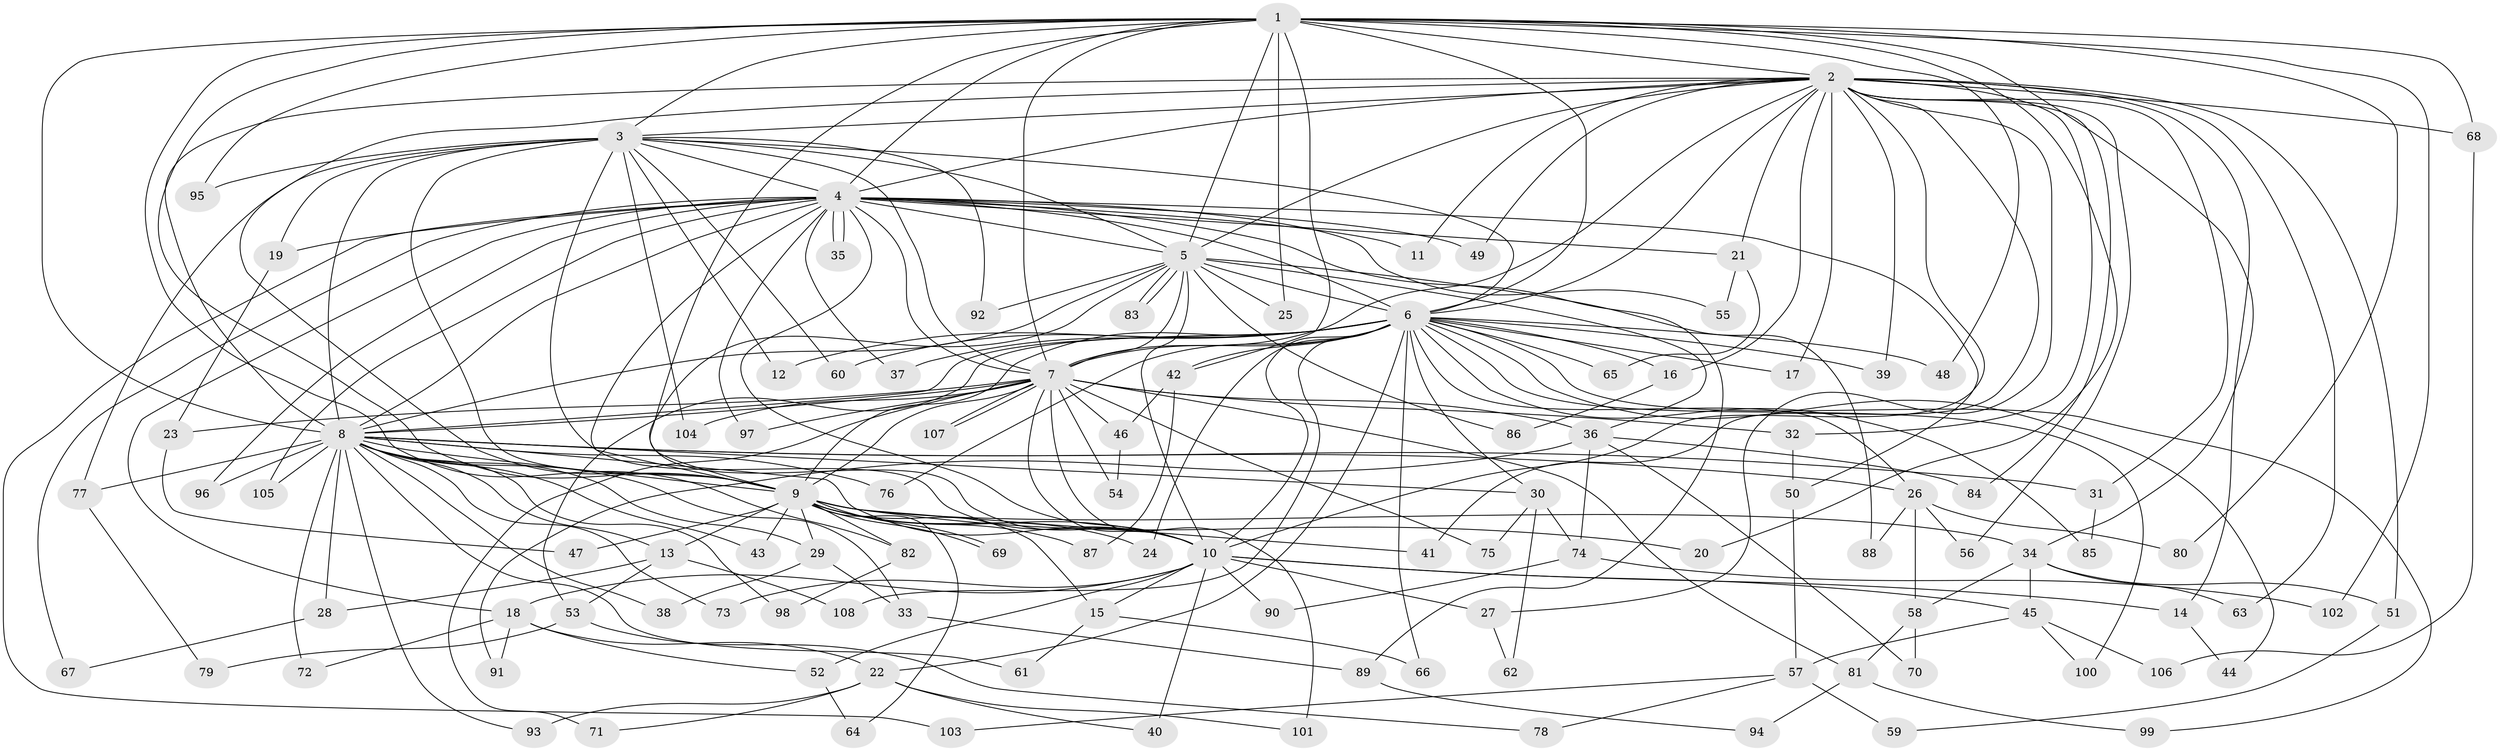 // coarse degree distribution, {26: 0.018518518518518517, 13: 0.037037037037037035, 18: 0.018518518518518517, 30: 0.018518518518518517, 21: 0.018518518518518517, 20: 0.018518518518518517, 14: 0.018518518518518517, 2: 0.46296296296296297, 5: 0.018518518518518517, 3: 0.2037037037037037, 4: 0.1111111111111111, 6: 0.018518518518518517, 8: 0.018518518518518517, 1: 0.018518518518518517}
// Generated by graph-tools (version 1.1) at 2025/17/03/04/25 18:17:37]
// undirected, 108 vertices, 241 edges
graph export_dot {
graph [start="1"]
  node [color=gray90,style=filled];
  1;
  2;
  3;
  4;
  5;
  6;
  7;
  8;
  9;
  10;
  11;
  12;
  13;
  14;
  15;
  16;
  17;
  18;
  19;
  20;
  21;
  22;
  23;
  24;
  25;
  26;
  27;
  28;
  29;
  30;
  31;
  32;
  33;
  34;
  35;
  36;
  37;
  38;
  39;
  40;
  41;
  42;
  43;
  44;
  45;
  46;
  47;
  48;
  49;
  50;
  51;
  52;
  53;
  54;
  55;
  56;
  57;
  58;
  59;
  60;
  61;
  62;
  63;
  64;
  65;
  66;
  67;
  68;
  69;
  70;
  71;
  72;
  73;
  74;
  75;
  76;
  77;
  78;
  79;
  80;
  81;
  82;
  83;
  84;
  85;
  86;
  87;
  88;
  89;
  90;
  91;
  92;
  93;
  94;
  95;
  96;
  97;
  98;
  99;
  100;
  101;
  102;
  103;
  104;
  105;
  106;
  107;
  108;
  1 -- 2;
  1 -- 3;
  1 -- 4;
  1 -- 5;
  1 -- 6;
  1 -- 7;
  1 -- 8;
  1 -- 9;
  1 -- 10;
  1 -- 20;
  1 -- 25;
  1 -- 34;
  1 -- 42;
  1 -- 48;
  1 -- 68;
  1 -- 80;
  1 -- 82;
  1 -- 95;
  1 -- 102;
  2 -- 3;
  2 -- 4;
  2 -- 5;
  2 -- 6;
  2 -- 7;
  2 -- 8;
  2 -- 9;
  2 -- 10;
  2 -- 11;
  2 -- 14;
  2 -- 16;
  2 -- 17;
  2 -- 21;
  2 -- 27;
  2 -- 31;
  2 -- 32;
  2 -- 39;
  2 -- 41;
  2 -- 49;
  2 -- 51;
  2 -- 56;
  2 -- 63;
  2 -- 68;
  2 -- 84;
  3 -- 4;
  3 -- 5;
  3 -- 6;
  3 -- 7;
  3 -- 8;
  3 -- 9;
  3 -- 10;
  3 -- 12;
  3 -- 19;
  3 -- 60;
  3 -- 77;
  3 -- 92;
  3 -- 95;
  3 -- 104;
  4 -- 5;
  4 -- 6;
  4 -- 7;
  4 -- 8;
  4 -- 9;
  4 -- 10;
  4 -- 11;
  4 -- 18;
  4 -- 19;
  4 -- 21;
  4 -- 35;
  4 -- 35;
  4 -- 37;
  4 -- 49;
  4 -- 50;
  4 -- 55;
  4 -- 67;
  4 -- 89;
  4 -- 96;
  4 -- 97;
  4 -- 103;
  4 -- 105;
  5 -- 6;
  5 -- 7;
  5 -- 8;
  5 -- 9;
  5 -- 10;
  5 -- 25;
  5 -- 36;
  5 -- 83;
  5 -- 83;
  5 -- 86;
  5 -- 88;
  5 -- 92;
  6 -- 7;
  6 -- 8;
  6 -- 9;
  6 -- 10;
  6 -- 12;
  6 -- 16;
  6 -- 17;
  6 -- 22;
  6 -- 24;
  6 -- 26;
  6 -- 30;
  6 -- 37;
  6 -- 39;
  6 -- 42;
  6 -- 44;
  6 -- 48;
  6 -- 53;
  6 -- 60;
  6 -- 65;
  6 -- 66;
  6 -- 76;
  6 -- 85;
  6 -- 99;
  6 -- 100;
  6 -- 108;
  7 -- 8;
  7 -- 9;
  7 -- 10;
  7 -- 23;
  7 -- 32;
  7 -- 36;
  7 -- 46;
  7 -- 54;
  7 -- 71;
  7 -- 75;
  7 -- 81;
  7 -- 97;
  7 -- 101;
  7 -- 104;
  7 -- 107;
  7 -- 107;
  8 -- 9;
  8 -- 10;
  8 -- 13;
  8 -- 26;
  8 -- 28;
  8 -- 29;
  8 -- 30;
  8 -- 31;
  8 -- 33;
  8 -- 38;
  8 -- 43;
  8 -- 61;
  8 -- 72;
  8 -- 73;
  8 -- 76;
  8 -- 77;
  8 -- 93;
  8 -- 96;
  8 -- 98;
  8 -- 105;
  9 -- 10;
  9 -- 13;
  9 -- 15;
  9 -- 20;
  9 -- 24;
  9 -- 29;
  9 -- 34;
  9 -- 41;
  9 -- 43;
  9 -- 47;
  9 -- 64;
  9 -- 69;
  9 -- 69;
  9 -- 82;
  9 -- 87;
  10 -- 14;
  10 -- 15;
  10 -- 18;
  10 -- 27;
  10 -- 40;
  10 -- 45;
  10 -- 52;
  10 -- 73;
  10 -- 90;
  13 -- 28;
  13 -- 53;
  13 -- 108;
  14 -- 44;
  15 -- 61;
  15 -- 66;
  16 -- 86;
  18 -- 22;
  18 -- 52;
  18 -- 72;
  18 -- 91;
  19 -- 23;
  21 -- 55;
  21 -- 65;
  22 -- 40;
  22 -- 71;
  22 -- 93;
  22 -- 101;
  23 -- 47;
  26 -- 56;
  26 -- 58;
  26 -- 80;
  26 -- 88;
  27 -- 62;
  28 -- 67;
  29 -- 33;
  29 -- 38;
  30 -- 62;
  30 -- 74;
  30 -- 75;
  31 -- 85;
  32 -- 50;
  33 -- 89;
  34 -- 45;
  34 -- 51;
  34 -- 58;
  34 -- 63;
  36 -- 70;
  36 -- 74;
  36 -- 84;
  36 -- 91;
  42 -- 46;
  42 -- 87;
  45 -- 57;
  45 -- 100;
  45 -- 106;
  46 -- 54;
  50 -- 57;
  51 -- 59;
  52 -- 64;
  53 -- 78;
  53 -- 79;
  57 -- 59;
  57 -- 78;
  57 -- 103;
  58 -- 70;
  58 -- 81;
  68 -- 106;
  74 -- 90;
  74 -- 102;
  77 -- 79;
  81 -- 94;
  81 -- 99;
  82 -- 98;
  89 -- 94;
}
